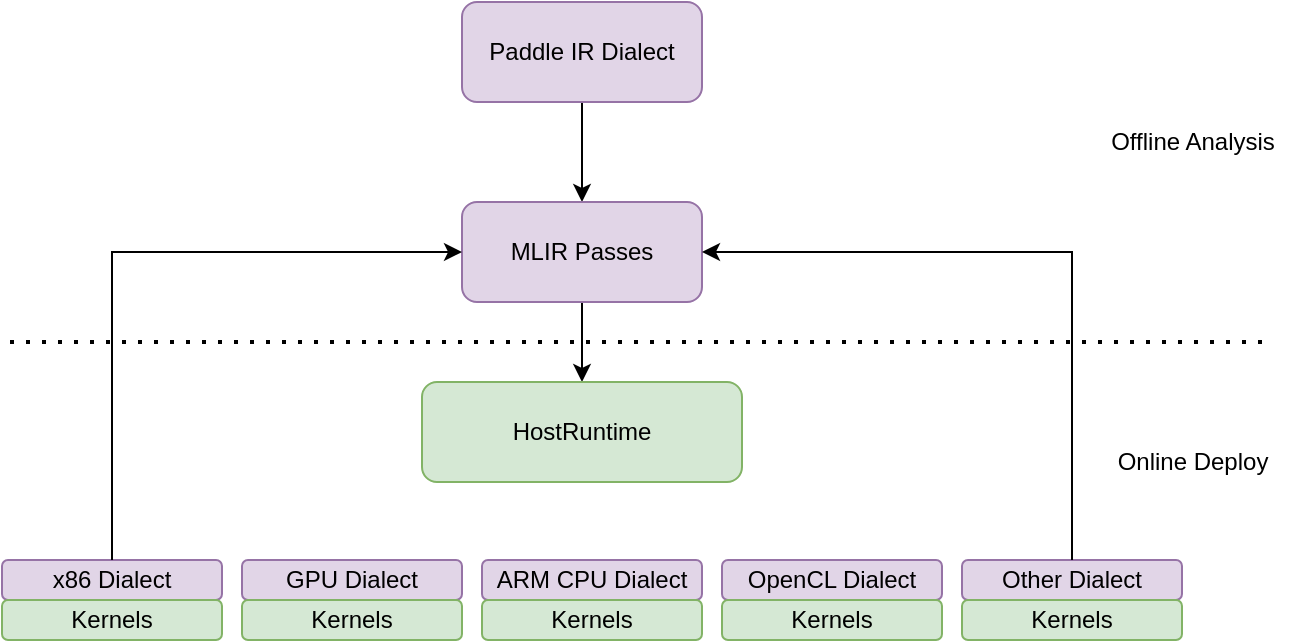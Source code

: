 <mxfile version="15.5.7" type="github">
  <diagram id="OK6-vwCXTCh-dlWnl3EN" name="Page-1">
    <mxGraphModel dx="1298" dy="841" grid="1" gridSize="10" guides="1" tooltips="1" connect="1" arrows="1" fold="1" page="1" pageScale="1" pageWidth="850" pageHeight="1100" math="0" shadow="0">
      <root>
        <mxCell id="0" />
        <mxCell id="1" parent="0" />
        <mxCell id="GctJTzEbkkCPuwblg5-j-24" style="edgeStyle=orthogonalEdgeStyle;rounded=0;orthogonalLoop=1;jettySize=auto;html=1;exitX=0.5;exitY=1;exitDx=0;exitDy=0;entryX=0.5;entryY=0;entryDx=0;entryDy=0;" edge="1" parent="1" source="GctJTzEbkkCPuwblg5-j-1" target="GctJTzEbkkCPuwblg5-j-2">
          <mxGeometry relative="1" as="geometry" />
        </mxCell>
        <mxCell id="GctJTzEbkkCPuwblg5-j-1" value="Paddle IR Dialect" style="rounded=1;whiteSpace=wrap;html=1;fillColor=#e1d5e7;strokeColor=#9673a6;" vertex="1" parent="1">
          <mxGeometry x="330" y="110" width="120" height="50" as="geometry" />
        </mxCell>
        <mxCell id="GctJTzEbkkCPuwblg5-j-25" style="edgeStyle=orthogonalEdgeStyle;rounded=0;orthogonalLoop=1;jettySize=auto;html=1;exitX=0.5;exitY=1;exitDx=0;exitDy=0;entryX=0.5;entryY=0;entryDx=0;entryDy=0;" edge="1" parent="1" source="GctJTzEbkkCPuwblg5-j-2" target="GctJTzEbkkCPuwblg5-j-3">
          <mxGeometry relative="1" as="geometry" />
        </mxCell>
        <mxCell id="GctJTzEbkkCPuwblg5-j-2" value="MLIR Passes" style="rounded=1;whiteSpace=wrap;html=1;fillColor=#e1d5e7;strokeColor=#9673a6;" vertex="1" parent="1">
          <mxGeometry x="330" y="210" width="120" height="50" as="geometry" />
        </mxCell>
        <mxCell id="GctJTzEbkkCPuwblg5-j-3" value="HostRuntime" style="rounded=1;whiteSpace=wrap;html=1;fillColor=#d5e8d4;strokeColor=#82b366;" vertex="1" parent="1">
          <mxGeometry x="310" y="300" width="160" height="50" as="geometry" />
        </mxCell>
        <mxCell id="GctJTzEbkkCPuwblg5-j-8" value="" style="group" vertex="1" connectable="0" parent="1">
          <mxGeometry x="100" y="389" width="110" height="40" as="geometry" />
        </mxCell>
        <mxCell id="GctJTzEbkkCPuwblg5-j-4" value="x86 Dialect" style="rounded=1;whiteSpace=wrap;html=1;fillColor=#e1d5e7;strokeColor=#9673a6;" vertex="1" parent="GctJTzEbkkCPuwblg5-j-8">
          <mxGeometry width="110" height="20" as="geometry" />
        </mxCell>
        <mxCell id="GctJTzEbkkCPuwblg5-j-5" value="Kernels" style="rounded=1;whiteSpace=wrap;html=1;fillColor=#d5e8d4;strokeColor=#82b366;" vertex="1" parent="GctJTzEbkkCPuwblg5-j-8">
          <mxGeometry y="20" width="110" height="20" as="geometry" />
        </mxCell>
        <mxCell id="GctJTzEbkkCPuwblg5-j-9" value="" style="group" vertex="1" connectable="0" parent="1">
          <mxGeometry x="220" y="389" width="110" height="40" as="geometry" />
        </mxCell>
        <mxCell id="GctJTzEbkkCPuwblg5-j-6" value="GPU Dialect" style="rounded=1;whiteSpace=wrap;html=1;fillColor=#e1d5e7;strokeColor=#9673a6;" vertex="1" parent="GctJTzEbkkCPuwblg5-j-9">
          <mxGeometry width="110" height="20" as="geometry" />
        </mxCell>
        <mxCell id="GctJTzEbkkCPuwblg5-j-7" value="Kernels" style="rounded=1;whiteSpace=wrap;html=1;fillColor=#d5e8d4;strokeColor=#82b366;" vertex="1" parent="GctJTzEbkkCPuwblg5-j-9">
          <mxGeometry y="20" width="110" height="20" as="geometry" />
        </mxCell>
        <mxCell id="GctJTzEbkkCPuwblg5-j-10" value="" style="group" vertex="1" connectable="0" parent="1">
          <mxGeometry x="340" y="389" width="110" height="40" as="geometry" />
        </mxCell>
        <mxCell id="GctJTzEbkkCPuwblg5-j-11" value="ARM CPU Dialect" style="rounded=1;whiteSpace=wrap;html=1;fillColor=#e1d5e7;strokeColor=#9673a6;" vertex="1" parent="GctJTzEbkkCPuwblg5-j-10">
          <mxGeometry width="110" height="20" as="geometry" />
        </mxCell>
        <mxCell id="GctJTzEbkkCPuwblg5-j-12" value="Kernels" style="rounded=1;whiteSpace=wrap;html=1;fillColor=#d5e8d4;strokeColor=#82b366;" vertex="1" parent="GctJTzEbkkCPuwblg5-j-10">
          <mxGeometry y="20" width="110" height="20" as="geometry" />
        </mxCell>
        <mxCell id="GctJTzEbkkCPuwblg5-j-15" value="" style="group" vertex="1" connectable="0" parent="1">
          <mxGeometry x="460" y="389" width="110" height="40" as="geometry" />
        </mxCell>
        <mxCell id="GctJTzEbkkCPuwblg5-j-16" value="OpenCL Dialect" style="rounded=1;whiteSpace=wrap;html=1;fillColor=#e1d5e7;strokeColor=#9673a6;" vertex="1" parent="GctJTzEbkkCPuwblg5-j-15">
          <mxGeometry width="110" height="20" as="geometry" />
        </mxCell>
        <mxCell id="GctJTzEbkkCPuwblg5-j-17" value="Kernels" style="rounded=1;whiteSpace=wrap;html=1;fillColor=#d5e8d4;strokeColor=#82b366;" vertex="1" parent="GctJTzEbkkCPuwblg5-j-15">
          <mxGeometry y="20" width="110" height="20" as="geometry" />
        </mxCell>
        <mxCell id="GctJTzEbkkCPuwblg5-j-18" value="" style="group" vertex="1" connectable="0" parent="1">
          <mxGeometry x="580" y="389" width="110" height="40" as="geometry" />
        </mxCell>
        <mxCell id="GctJTzEbkkCPuwblg5-j-19" value="Other Dialect" style="rounded=1;whiteSpace=wrap;html=1;fillColor=#e1d5e7;strokeColor=#9673a6;" vertex="1" parent="GctJTzEbkkCPuwblg5-j-18">
          <mxGeometry width="110" height="20" as="geometry" />
        </mxCell>
        <mxCell id="GctJTzEbkkCPuwblg5-j-20" value="Kernels" style="rounded=1;whiteSpace=wrap;html=1;fillColor=#d5e8d4;strokeColor=#82b366;" vertex="1" parent="GctJTzEbkkCPuwblg5-j-18">
          <mxGeometry y="20" width="110" height="20" as="geometry" />
        </mxCell>
        <mxCell id="GctJTzEbkkCPuwblg5-j-22" style="edgeStyle=orthogonalEdgeStyle;rounded=0;orthogonalLoop=1;jettySize=auto;html=1;exitX=0.5;exitY=0;exitDx=0;exitDy=0;entryX=0;entryY=0.5;entryDx=0;entryDy=0;" edge="1" parent="1" source="GctJTzEbkkCPuwblg5-j-4" target="GctJTzEbkkCPuwblg5-j-2">
          <mxGeometry relative="1" as="geometry" />
        </mxCell>
        <mxCell id="GctJTzEbkkCPuwblg5-j-23" style="edgeStyle=orthogonalEdgeStyle;rounded=0;orthogonalLoop=1;jettySize=auto;html=1;exitX=0.5;exitY=0;exitDx=0;exitDy=0;entryX=1;entryY=0.5;entryDx=0;entryDy=0;" edge="1" parent="1" source="GctJTzEbkkCPuwblg5-j-19" target="GctJTzEbkkCPuwblg5-j-2">
          <mxGeometry relative="1" as="geometry" />
        </mxCell>
        <mxCell id="GctJTzEbkkCPuwblg5-j-28" value="" style="endArrow=none;dashed=1;html=1;dashPattern=1 3;strokeWidth=2;rounded=0;" edge="1" parent="1">
          <mxGeometry width="50" height="50" relative="1" as="geometry">
            <mxPoint x="730" y="280" as="sourcePoint" />
            <mxPoint x="100" y="280" as="targetPoint" />
          </mxGeometry>
        </mxCell>
        <mxCell id="GctJTzEbkkCPuwblg5-j-29" value="Offline Analysis" style="text;html=1;align=center;verticalAlign=middle;resizable=0;points=[];autosize=1;strokeColor=none;fillColor=none;" vertex="1" parent="1">
          <mxGeometry x="645" y="170" width="100" height="20" as="geometry" />
        </mxCell>
        <mxCell id="GctJTzEbkkCPuwblg5-j-30" value="Online Deploy" style="text;html=1;align=center;verticalAlign=middle;resizable=0;points=[];autosize=1;strokeColor=none;fillColor=none;" vertex="1" parent="1">
          <mxGeometry x="650" y="330" width="90" height="20" as="geometry" />
        </mxCell>
      </root>
    </mxGraphModel>
  </diagram>
</mxfile>
